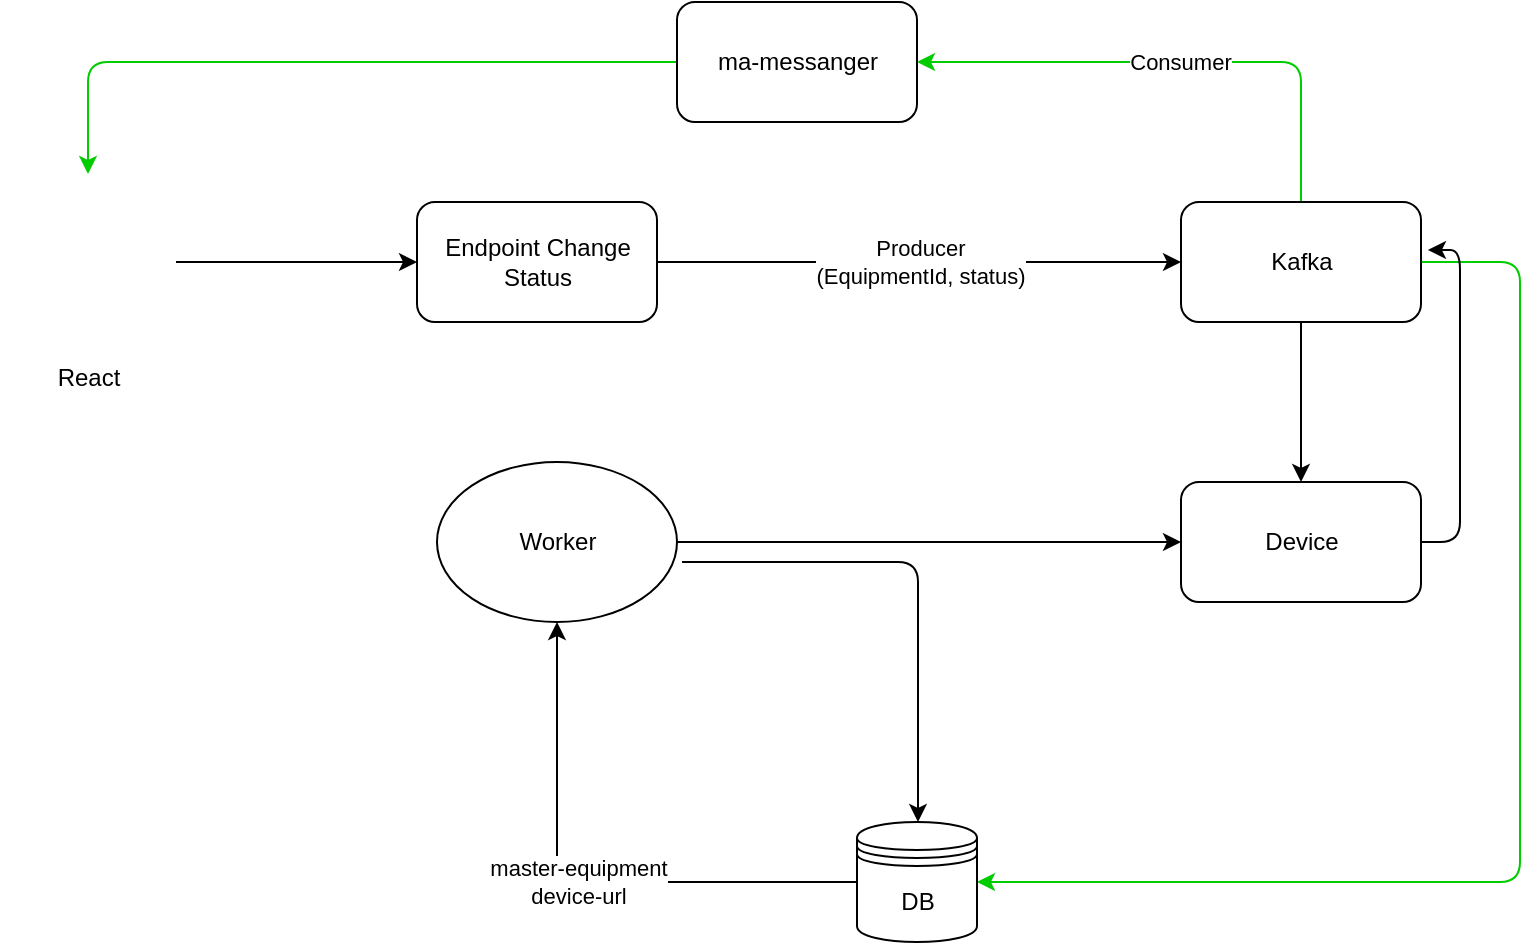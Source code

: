 <mxfile version="20.0.4" type="github">
  <diagram id="FKl7FGVFUuyN-hkxFa0M" name="Page-1">
    <mxGraphModel dx="1422" dy="-93" grid="1" gridSize="10" guides="1" tooltips="1" connect="1" arrows="1" fold="1" page="1" pageScale="1" pageWidth="1100" pageHeight="850" math="0" shadow="0">
      <root>
        <mxCell id="0" />
        <mxCell id="1" parent="0" />
        <mxCell id="Sy0D-I--lHJPjT6YelGI-3" value="&lt;div&gt;Producer&lt;/div&gt;&lt;div&gt;(EquipmentId, status)&lt;/div&gt;" style="edgeStyle=orthogonalEdgeStyle;rounded=1;orthogonalLoop=1;jettySize=auto;html=1;" edge="1" parent="1" source="Sy0D-I--lHJPjT6YelGI-1" target="Sy0D-I--lHJPjT6YelGI-9">
          <mxGeometry relative="1" as="geometry">
            <mxPoint x="670.5" y="999" as="targetPoint" />
          </mxGeometry>
        </mxCell>
        <mxCell id="Sy0D-I--lHJPjT6YelGI-1" value="Endpoint Change Status" style="rounded=1;whiteSpace=wrap;html=1;" vertex="1" parent="1">
          <mxGeometry x="288.5" y="960" width="120" height="60" as="geometry" />
        </mxCell>
        <mxCell id="Sy0D-I--lHJPjT6YelGI-11" style="edgeStyle=orthogonalEdgeStyle;rounded=1;orthogonalLoop=1;jettySize=auto;html=1;" edge="1" parent="1" source="Sy0D-I--lHJPjT6YelGI-9" target="Sy0D-I--lHJPjT6YelGI-10">
          <mxGeometry relative="1" as="geometry" />
        </mxCell>
        <mxCell id="Sy0D-I--lHJPjT6YelGI-22" value="Consumer" style="edgeStyle=orthogonalEdgeStyle;rounded=1;orthogonalLoop=1;jettySize=auto;html=1;entryX=1;entryY=0.5;entryDx=0;entryDy=0;exitX=0.5;exitY=0;exitDx=0;exitDy=0;strokeColor=#00CC00;" edge="1" parent="1" source="Sy0D-I--lHJPjT6YelGI-9" target="Sy0D-I--lHJPjT6YelGI-18">
          <mxGeometry relative="1" as="geometry">
            <mxPoint x="730" y="950" as="sourcePoint" />
            <Array as="points">
              <mxPoint x="731" y="890" />
            </Array>
          </mxGeometry>
        </mxCell>
        <mxCell id="Sy0D-I--lHJPjT6YelGI-25" style="edgeStyle=orthogonalEdgeStyle;rounded=1;orthogonalLoop=1;jettySize=auto;html=1;entryX=1;entryY=0.5;entryDx=0;entryDy=0;strokeColor=#00CC00;" edge="1" parent="1" source="Sy0D-I--lHJPjT6YelGI-9" target="Sy0D-I--lHJPjT6YelGI-14">
          <mxGeometry relative="1" as="geometry">
            <Array as="points">
              <mxPoint x="840" y="990" />
              <mxPoint x="840" y="1300" />
            </Array>
          </mxGeometry>
        </mxCell>
        <mxCell id="Sy0D-I--lHJPjT6YelGI-9" value="Kafka" style="rounded=1;whiteSpace=wrap;html=1;" vertex="1" parent="1">
          <mxGeometry x="670.5" y="960" width="120" height="60" as="geometry" />
        </mxCell>
        <mxCell id="Sy0D-I--lHJPjT6YelGI-23" style="edgeStyle=orthogonalEdgeStyle;rounded=1;orthogonalLoop=1;jettySize=auto;html=1;entryX=1.029;entryY=0.4;entryDx=0;entryDy=0;entryPerimeter=0;exitX=1;exitY=0.5;exitDx=0;exitDy=0;" edge="1" parent="1" source="Sy0D-I--lHJPjT6YelGI-10" target="Sy0D-I--lHJPjT6YelGI-9">
          <mxGeometry relative="1" as="geometry">
            <Array as="points">
              <mxPoint x="810" y="1130" />
              <mxPoint x="810" y="984" />
            </Array>
          </mxGeometry>
        </mxCell>
        <mxCell id="Sy0D-I--lHJPjT6YelGI-10" value="Device" style="rounded=1;whiteSpace=wrap;html=1;" vertex="1" parent="1">
          <mxGeometry x="670.5" y="1100" width="120" height="60" as="geometry" />
        </mxCell>
        <mxCell id="Sy0D-I--lHJPjT6YelGI-13" style="edgeStyle=orthogonalEdgeStyle;rounded=1;orthogonalLoop=1;jettySize=auto;html=1;entryX=0;entryY=0.5;entryDx=0;entryDy=0;" edge="1" parent="1" source="Sy0D-I--lHJPjT6YelGI-12" target="Sy0D-I--lHJPjT6YelGI-10">
          <mxGeometry relative="1" as="geometry" />
        </mxCell>
        <mxCell id="Sy0D-I--lHJPjT6YelGI-15" style="edgeStyle=orthogonalEdgeStyle;rounded=1;orthogonalLoop=1;jettySize=auto;html=1;exitX=1.021;exitY=0.625;exitDx=0;exitDy=0;exitPerimeter=0;" edge="1" parent="1" source="Sy0D-I--lHJPjT6YelGI-12" target="Sy0D-I--lHJPjT6YelGI-14">
          <mxGeometry relative="1" as="geometry">
            <Array as="points">
              <mxPoint x="539" y="1140" />
            </Array>
          </mxGeometry>
        </mxCell>
        <mxCell id="Sy0D-I--lHJPjT6YelGI-12" value="Worker" style="ellipse;whiteSpace=wrap;html=1;rounded=1;" vertex="1" parent="1">
          <mxGeometry x="298.5" y="1090" width="120" height="80" as="geometry" />
        </mxCell>
        <mxCell id="Sy0D-I--lHJPjT6YelGI-16" value="master-equipment&lt;br&gt;device-url" style="edgeStyle=orthogonalEdgeStyle;rounded=1;orthogonalLoop=1;jettySize=auto;html=1;entryX=0.5;entryY=1;entryDx=0;entryDy=0;" edge="1" parent="1" source="Sy0D-I--lHJPjT6YelGI-14" target="Sy0D-I--lHJPjT6YelGI-12">
          <mxGeometry relative="1" as="geometry" />
        </mxCell>
        <mxCell id="Sy0D-I--lHJPjT6YelGI-14" value="DB" style="shape=datastore;whiteSpace=wrap;html=1;rounded=1;" vertex="1" parent="1">
          <mxGeometry x="508.5" y="1270" width="60" height="60" as="geometry" />
        </mxCell>
        <mxCell id="Sy0D-I--lHJPjT6YelGI-20" style="edgeStyle=orthogonalEdgeStyle;rounded=1;orthogonalLoop=1;jettySize=auto;html=1;entryX=0;entryY=0.5;entryDx=0;entryDy=0;" edge="1" parent="1" source="Sy0D-I--lHJPjT6YelGI-17" target="Sy0D-I--lHJPjT6YelGI-1">
          <mxGeometry relative="1" as="geometry" />
        </mxCell>
        <mxCell id="Sy0D-I--lHJPjT6YelGI-17" value="&lt;div&gt;React&lt;/div&gt;" style="shape=image;html=1;verticalAlign=top;verticalLabelPosition=bottom;labelBackgroundColor=#ffffff;imageAspect=0;aspect=fixed;image=https://cdn1.iconfinder.com/data/icons/ionicons-fill-vol-2/512/logo-react-128.png;rounded=1;" vertex="1" parent="1">
          <mxGeometry x="80" y="946" width="88" height="88" as="geometry" />
        </mxCell>
        <mxCell id="Sy0D-I--lHJPjT6YelGI-21" style="edgeStyle=orthogonalEdgeStyle;rounded=1;orthogonalLoop=1;jettySize=auto;html=1;strokeColor=#00CC00;" edge="1" parent="1" source="Sy0D-I--lHJPjT6YelGI-18" target="Sy0D-I--lHJPjT6YelGI-17">
          <mxGeometry relative="1" as="geometry" />
        </mxCell>
        <mxCell id="Sy0D-I--lHJPjT6YelGI-18" value="ma-messanger" style="rounded=1;whiteSpace=wrap;html=1;" vertex="1" parent="1">
          <mxGeometry x="418.5" y="860" width="120" height="60" as="geometry" />
        </mxCell>
      </root>
    </mxGraphModel>
  </diagram>
</mxfile>
